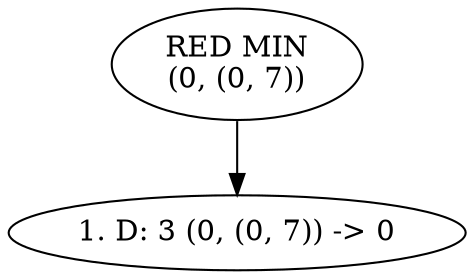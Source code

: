 digraph tree {
    "RED MIN
(0, (0, 7))";
    "1. D: 3 (0, (0, 7)) -> 0";
    "RED MIN
(0, (0, 7))" -> "1. D: 3 (0, (0, 7)) -> 0";
}
